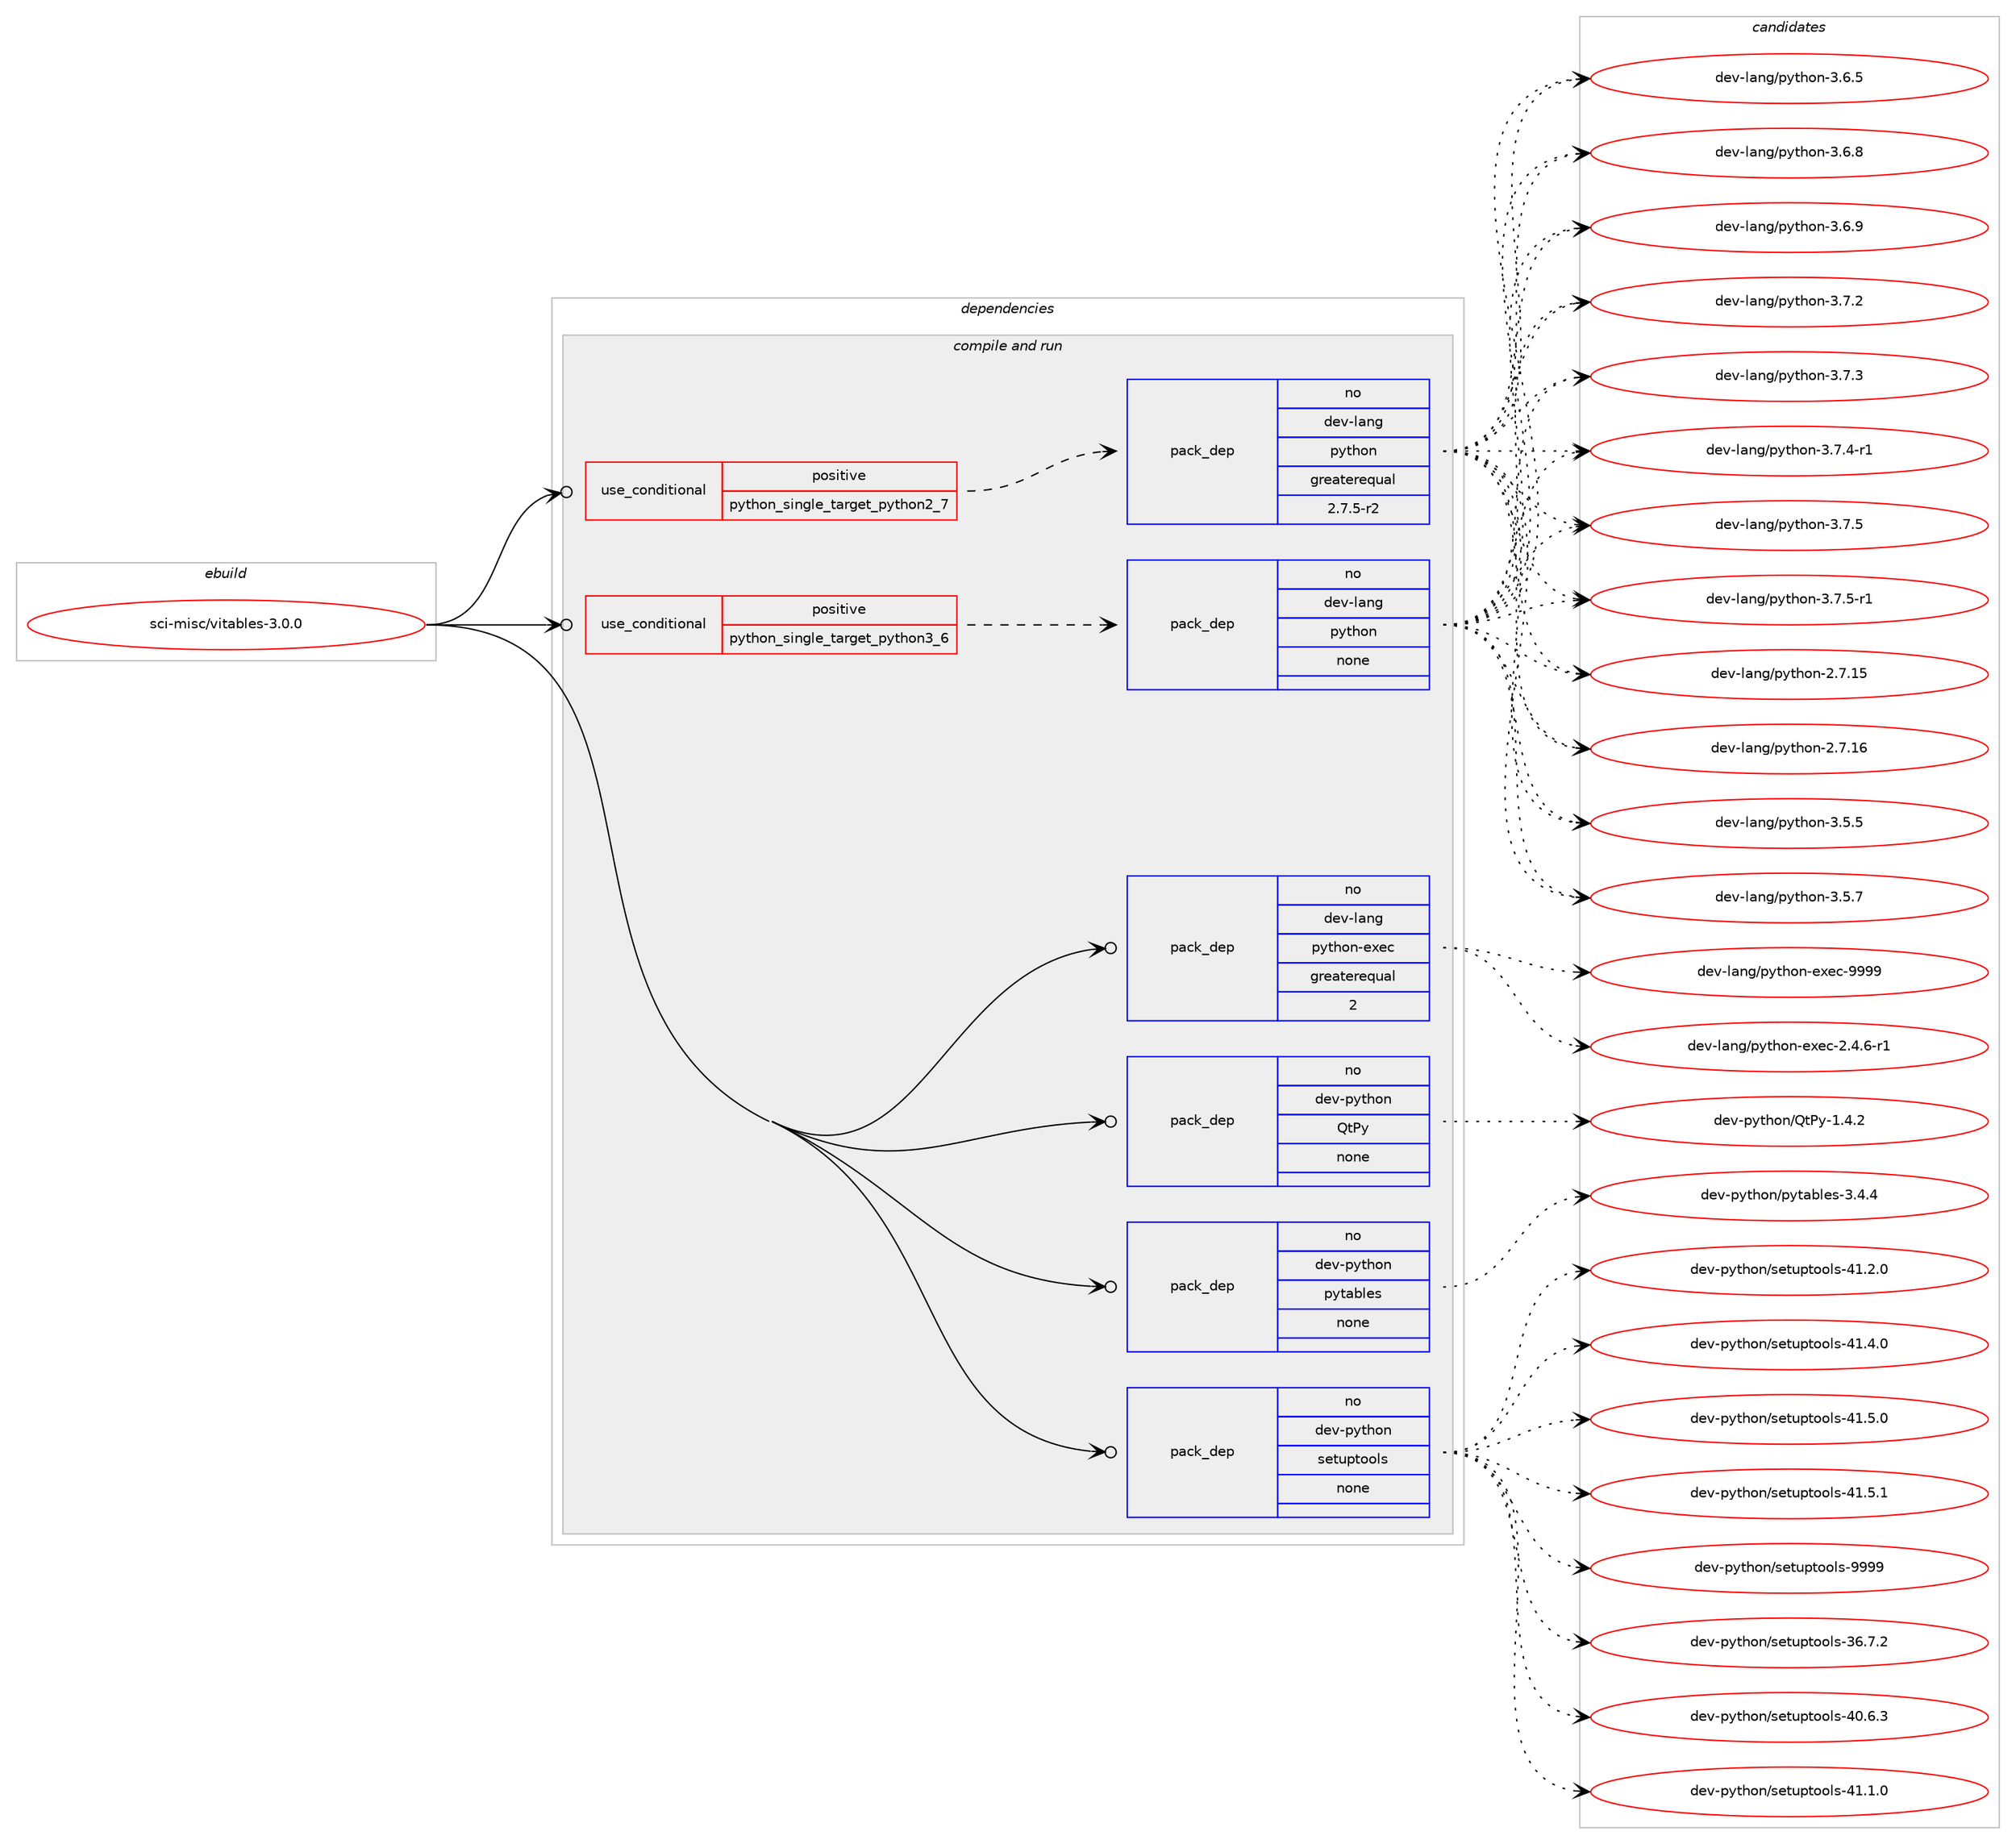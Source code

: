 digraph prolog {

# *************
# Graph options
# *************

newrank=true;
concentrate=true;
compound=true;
graph [rankdir=LR,fontname=Helvetica,fontsize=10,ranksep=1.5];#, ranksep=2.5, nodesep=0.2];
edge  [arrowhead=vee];
node  [fontname=Helvetica,fontsize=10];

# **********
# The ebuild
# **********

subgraph cluster_leftcol {
color=gray;
rank=same;
label=<<i>ebuild</i>>;
id [label="sci-misc/vitables-3.0.0", color=red, width=4, href="../sci-misc/vitables-3.0.0.svg"];
}

# ****************
# The dependencies
# ****************

subgraph cluster_midcol {
color=gray;
label=<<i>dependencies</i>>;
subgraph cluster_compile {
fillcolor="#eeeeee";
style=filled;
label=<<i>compile</i>>;
}
subgraph cluster_compileandrun {
fillcolor="#eeeeee";
style=filled;
label=<<i>compile and run</i>>;
subgraph cond209486 {
dependency863085 [label=<<TABLE BORDER="0" CELLBORDER="1" CELLSPACING="0" CELLPADDING="4"><TR><TD ROWSPAN="3" CELLPADDING="10">use_conditional</TD></TR><TR><TD>positive</TD></TR><TR><TD>python_single_target_python2_7</TD></TR></TABLE>>, shape=none, color=red];
subgraph pack638337 {
dependency863086 [label=<<TABLE BORDER="0" CELLBORDER="1" CELLSPACING="0" CELLPADDING="4" WIDTH="220"><TR><TD ROWSPAN="6" CELLPADDING="30">pack_dep</TD></TR><TR><TD WIDTH="110">no</TD></TR><TR><TD>dev-lang</TD></TR><TR><TD>python</TD></TR><TR><TD>greaterequal</TD></TR><TR><TD>2.7.5-r2</TD></TR></TABLE>>, shape=none, color=blue];
}
dependency863085:e -> dependency863086:w [weight=20,style="dashed",arrowhead="vee"];
}
id:e -> dependency863085:w [weight=20,style="solid",arrowhead="odotvee"];
subgraph cond209487 {
dependency863087 [label=<<TABLE BORDER="0" CELLBORDER="1" CELLSPACING="0" CELLPADDING="4"><TR><TD ROWSPAN="3" CELLPADDING="10">use_conditional</TD></TR><TR><TD>positive</TD></TR><TR><TD>python_single_target_python3_6</TD></TR></TABLE>>, shape=none, color=red];
subgraph pack638338 {
dependency863088 [label=<<TABLE BORDER="0" CELLBORDER="1" CELLSPACING="0" CELLPADDING="4" WIDTH="220"><TR><TD ROWSPAN="6" CELLPADDING="30">pack_dep</TD></TR><TR><TD WIDTH="110">no</TD></TR><TR><TD>dev-lang</TD></TR><TR><TD>python</TD></TR><TR><TD>none</TD></TR><TR><TD></TD></TR></TABLE>>, shape=none, color=blue];
}
dependency863087:e -> dependency863088:w [weight=20,style="dashed",arrowhead="vee"];
}
id:e -> dependency863087:w [weight=20,style="solid",arrowhead="odotvee"];
subgraph pack638339 {
dependency863089 [label=<<TABLE BORDER="0" CELLBORDER="1" CELLSPACING="0" CELLPADDING="4" WIDTH="220"><TR><TD ROWSPAN="6" CELLPADDING="30">pack_dep</TD></TR><TR><TD WIDTH="110">no</TD></TR><TR><TD>dev-lang</TD></TR><TR><TD>python-exec</TD></TR><TR><TD>greaterequal</TD></TR><TR><TD>2</TD></TR></TABLE>>, shape=none, color=blue];
}
id:e -> dependency863089:w [weight=20,style="solid",arrowhead="odotvee"];
subgraph pack638340 {
dependency863090 [label=<<TABLE BORDER="0" CELLBORDER="1" CELLSPACING="0" CELLPADDING="4" WIDTH="220"><TR><TD ROWSPAN="6" CELLPADDING="30">pack_dep</TD></TR><TR><TD WIDTH="110">no</TD></TR><TR><TD>dev-python</TD></TR><TR><TD>QtPy</TD></TR><TR><TD>none</TD></TR><TR><TD></TD></TR></TABLE>>, shape=none, color=blue];
}
id:e -> dependency863090:w [weight=20,style="solid",arrowhead="odotvee"];
subgraph pack638341 {
dependency863091 [label=<<TABLE BORDER="0" CELLBORDER="1" CELLSPACING="0" CELLPADDING="4" WIDTH="220"><TR><TD ROWSPAN="6" CELLPADDING="30">pack_dep</TD></TR><TR><TD WIDTH="110">no</TD></TR><TR><TD>dev-python</TD></TR><TR><TD>pytables</TD></TR><TR><TD>none</TD></TR><TR><TD></TD></TR></TABLE>>, shape=none, color=blue];
}
id:e -> dependency863091:w [weight=20,style="solid",arrowhead="odotvee"];
subgraph pack638342 {
dependency863092 [label=<<TABLE BORDER="0" CELLBORDER="1" CELLSPACING="0" CELLPADDING="4" WIDTH="220"><TR><TD ROWSPAN="6" CELLPADDING="30">pack_dep</TD></TR><TR><TD WIDTH="110">no</TD></TR><TR><TD>dev-python</TD></TR><TR><TD>setuptools</TD></TR><TR><TD>none</TD></TR><TR><TD></TD></TR></TABLE>>, shape=none, color=blue];
}
id:e -> dependency863092:w [weight=20,style="solid",arrowhead="odotvee"];
}
subgraph cluster_run {
fillcolor="#eeeeee";
style=filled;
label=<<i>run</i>>;
}
}

# **************
# The candidates
# **************

subgraph cluster_choices {
rank=same;
color=gray;
label=<<i>candidates</i>>;

subgraph choice638337 {
color=black;
nodesep=1;
choice10010111845108971101034711212111610411111045504655464953 [label="dev-lang/python-2.7.15", color=red, width=4,href="../dev-lang/python-2.7.15.svg"];
choice10010111845108971101034711212111610411111045504655464954 [label="dev-lang/python-2.7.16", color=red, width=4,href="../dev-lang/python-2.7.16.svg"];
choice100101118451089711010347112121116104111110455146534653 [label="dev-lang/python-3.5.5", color=red, width=4,href="../dev-lang/python-3.5.5.svg"];
choice100101118451089711010347112121116104111110455146534655 [label="dev-lang/python-3.5.7", color=red, width=4,href="../dev-lang/python-3.5.7.svg"];
choice100101118451089711010347112121116104111110455146544653 [label="dev-lang/python-3.6.5", color=red, width=4,href="../dev-lang/python-3.6.5.svg"];
choice100101118451089711010347112121116104111110455146544656 [label="dev-lang/python-3.6.8", color=red, width=4,href="../dev-lang/python-3.6.8.svg"];
choice100101118451089711010347112121116104111110455146544657 [label="dev-lang/python-3.6.9", color=red, width=4,href="../dev-lang/python-3.6.9.svg"];
choice100101118451089711010347112121116104111110455146554650 [label="dev-lang/python-3.7.2", color=red, width=4,href="../dev-lang/python-3.7.2.svg"];
choice100101118451089711010347112121116104111110455146554651 [label="dev-lang/python-3.7.3", color=red, width=4,href="../dev-lang/python-3.7.3.svg"];
choice1001011184510897110103471121211161041111104551465546524511449 [label="dev-lang/python-3.7.4-r1", color=red, width=4,href="../dev-lang/python-3.7.4-r1.svg"];
choice100101118451089711010347112121116104111110455146554653 [label="dev-lang/python-3.7.5", color=red, width=4,href="../dev-lang/python-3.7.5.svg"];
choice1001011184510897110103471121211161041111104551465546534511449 [label="dev-lang/python-3.7.5-r1", color=red, width=4,href="../dev-lang/python-3.7.5-r1.svg"];
dependency863086:e -> choice10010111845108971101034711212111610411111045504655464953:w [style=dotted,weight="100"];
dependency863086:e -> choice10010111845108971101034711212111610411111045504655464954:w [style=dotted,weight="100"];
dependency863086:e -> choice100101118451089711010347112121116104111110455146534653:w [style=dotted,weight="100"];
dependency863086:e -> choice100101118451089711010347112121116104111110455146534655:w [style=dotted,weight="100"];
dependency863086:e -> choice100101118451089711010347112121116104111110455146544653:w [style=dotted,weight="100"];
dependency863086:e -> choice100101118451089711010347112121116104111110455146544656:w [style=dotted,weight="100"];
dependency863086:e -> choice100101118451089711010347112121116104111110455146544657:w [style=dotted,weight="100"];
dependency863086:e -> choice100101118451089711010347112121116104111110455146554650:w [style=dotted,weight="100"];
dependency863086:e -> choice100101118451089711010347112121116104111110455146554651:w [style=dotted,weight="100"];
dependency863086:e -> choice1001011184510897110103471121211161041111104551465546524511449:w [style=dotted,weight="100"];
dependency863086:e -> choice100101118451089711010347112121116104111110455146554653:w [style=dotted,weight="100"];
dependency863086:e -> choice1001011184510897110103471121211161041111104551465546534511449:w [style=dotted,weight="100"];
}
subgraph choice638338 {
color=black;
nodesep=1;
choice10010111845108971101034711212111610411111045504655464953 [label="dev-lang/python-2.7.15", color=red, width=4,href="../dev-lang/python-2.7.15.svg"];
choice10010111845108971101034711212111610411111045504655464954 [label="dev-lang/python-2.7.16", color=red, width=4,href="../dev-lang/python-2.7.16.svg"];
choice100101118451089711010347112121116104111110455146534653 [label="dev-lang/python-3.5.5", color=red, width=4,href="../dev-lang/python-3.5.5.svg"];
choice100101118451089711010347112121116104111110455146534655 [label="dev-lang/python-3.5.7", color=red, width=4,href="../dev-lang/python-3.5.7.svg"];
choice100101118451089711010347112121116104111110455146544653 [label="dev-lang/python-3.6.5", color=red, width=4,href="../dev-lang/python-3.6.5.svg"];
choice100101118451089711010347112121116104111110455146544656 [label="dev-lang/python-3.6.8", color=red, width=4,href="../dev-lang/python-3.6.8.svg"];
choice100101118451089711010347112121116104111110455146544657 [label="dev-lang/python-3.6.9", color=red, width=4,href="../dev-lang/python-3.6.9.svg"];
choice100101118451089711010347112121116104111110455146554650 [label="dev-lang/python-3.7.2", color=red, width=4,href="../dev-lang/python-3.7.2.svg"];
choice100101118451089711010347112121116104111110455146554651 [label="dev-lang/python-3.7.3", color=red, width=4,href="../dev-lang/python-3.7.3.svg"];
choice1001011184510897110103471121211161041111104551465546524511449 [label="dev-lang/python-3.7.4-r1", color=red, width=4,href="../dev-lang/python-3.7.4-r1.svg"];
choice100101118451089711010347112121116104111110455146554653 [label="dev-lang/python-3.7.5", color=red, width=4,href="../dev-lang/python-3.7.5.svg"];
choice1001011184510897110103471121211161041111104551465546534511449 [label="dev-lang/python-3.7.5-r1", color=red, width=4,href="../dev-lang/python-3.7.5-r1.svg"];
dependency863088:e -> choice10010111845108971101034711212111610411111045504655464953:w [style=dotted,weight="100"];
dependency863088:e -> choice10010111845108971101034711212111610411111045504655464954:w [style=dotted,weight="100"];
dependency863088:e -> choice100101118451089711010347112121116104111110455146534653:w [style=dotted,weight="100"];
dependency863088:e -> choice100101118451089711010347112121116104111110455146534655:w [style=dotted,weight="100"];
dependency863088:e -> choice100101118451089711010347112121116104111110455146544653:w [style=dotted,weight="100"];
dependency863088:e -> choice100101118451089711010347112121116104111110455146544656:w [style=dotted,weight="100"];
dependency863088:e -> choice100101118451089711010347112121116104111110455146544657:w [style=dotted,weight="100"];
dependency863088:e -> choice100101118451089711010347112121116104111110455146554650:w [style=dotted,weight="100"];
dependency863088:e -> choice100101118451089711010347112121116104111110455146554651:w [style=dotted,weight="100"];
dependency863088:e -> choice1001011184510897110103471121211161041111104551465546524511449:w [style=dotted,weight="100"];
dependency863088:e -> choice100101118451089711010347112121116104111110455146554653:w [style=dotted,weight="100"];
dependency863088:e -> choice1001011184510897110103471121211161041111104551465546534511449:w [style=dotted,weight="100"];
}
subgraph choice638339 {
color=black;
nodesep=1;
choice10010111845108971101034711212111610411111045101120101994550465246544511449 [label="dev-lang/python-exec-2.4.6-r1", color=red, width=4,href="../dev-lang/python-exec-2.4.6-r1.svg"];
choice10010111845108971101034711212111610411111045101120101994557575757 [label="dev-lang/python-exec-9999", color=red, width=4,href="../dev-lang/python-exec-9999.svg"];
dependency863089:e -> choice10010111845108971101034711212111610411111045101120101994550465246544511449:w [style=dotted,weight="100"];
dependency863089:e -> choice10010111845108971101034711212111610411111045101120101994557575757:w [style=dotted,weight="100"];
}
subgraph choice638340 {
color=black;
nodesep=1;
choice10010111845112121116104111110478111680121454946524650 [label="dev-python/QtPy-1.4.2", color=red, width=4,href="../dev-python/QtPy-1.4.2.svg"];
dependency863090:e -> choice10010111845112121116104111110478111680121454946524650:w [style=dotted,weight="100"];
}
subgraph choice638341 {
color=black;
nodesep=1;
choice10010111845112121116104111110471121211169798108101115455146524652 [label="dev-python/pytables-3.4.4", color=red, width=4,href="../dev-python/pytables-3.4.4.svg"];
dependency863091:e -> choice10010111845112121116104111110471121211169798108101115455146524652:w [style=dotted,weight="100"];
}
subgraph choice638342 {
color=black;
nodesep=1;
choice100101118451121211161041111104711510111611711211611111110811545515446554650 [label="dev-python/setuptools-36.7.2", color=red, width=4,href="../dev-python/setuptools-36.7.2.svg"];
choice100101118451121211161041111104711510111611711211611111110811545524846544651 [label="dev-python/setuptools-40.6.3", color=red, width=4,href="../dev-python/setuptools-40.6.3.svg"];
choice100101118451121211161041111104711510111611711211611111110811545524946494648 [label="dev-python/setuptools-41.1.0", color=red, width=4,href="../dev-python/setuptools-41.1.0.svg"];
choice100101118451121211161041111104711510111611711211611111110811545524946504648 [label="dev-python/setuptools-41.2.0", color=red, width=4,href="../dev-python/setuptools-41.2.0.svg"];
choice100101118451121211161041111104711510111611711211611111110811545524946524648 [label="dev-python/setuptools-41.4.0", color=red, width=4,href="../dev-python/setuptools-41.4.0.svg"];
choice100101118451121211161041111104711510111611711211611111110811545524946534648 [label="dev-python/setuptools-41.5.0", color=red, width=4,href="../dev-python/setuptools-41.5.0.svg"];
choice100101118451121211161041111104711510111611711211611111110811545524946534649 [label="dev-python/setuptools-41.5.1", color=red, width=4,href="../dev-python/setuptools-41.5.1.svg"];
choice10010111845112121116104111110471151011161171121161111111081154557575757 [label="dev-python/setuptools-9999", color=red, width=4,href="../dev-python/setuptools-9999.svg"];
dependency863092:e -> choice100101118451121211161041111104711510111611711211611111110811545515446554650:w [style=dotted,weight="100"];
dependency863092:e -> choice100101118451121211161041111104711510111611711211611111110811545524846544651:w [style=dotted,weight="100"];
dependency863092:e -> choice100101118451121211161041111104711510111611711211611111110811545524946494648:w [style=dotted,weight="100"];
dependency863092:e -> choice100101118451121211161041111104711510111611711211611111110811545524946504648:w [style=dotted,weight="100"];
dependency863092:e -> choice100101118451121211161041111104711510111611711211611111110811545524946524648:w [style=dotted,weight="100"];
dependency863092:e -> choice100101118451121211161041111104711510111611711211611111110811545524946534648:w [style=dotted,weight="100"];
dependency863092:e -> choice100101118451121211161041111104711510111611711211611111110811545524946534649:w [style=dotted,weight="100"];
dependency863092:e -> choice10010111845112121116104111110471151011161171121161111111081154557575757:w [style=dotted,weight="100"];
}
}

}
